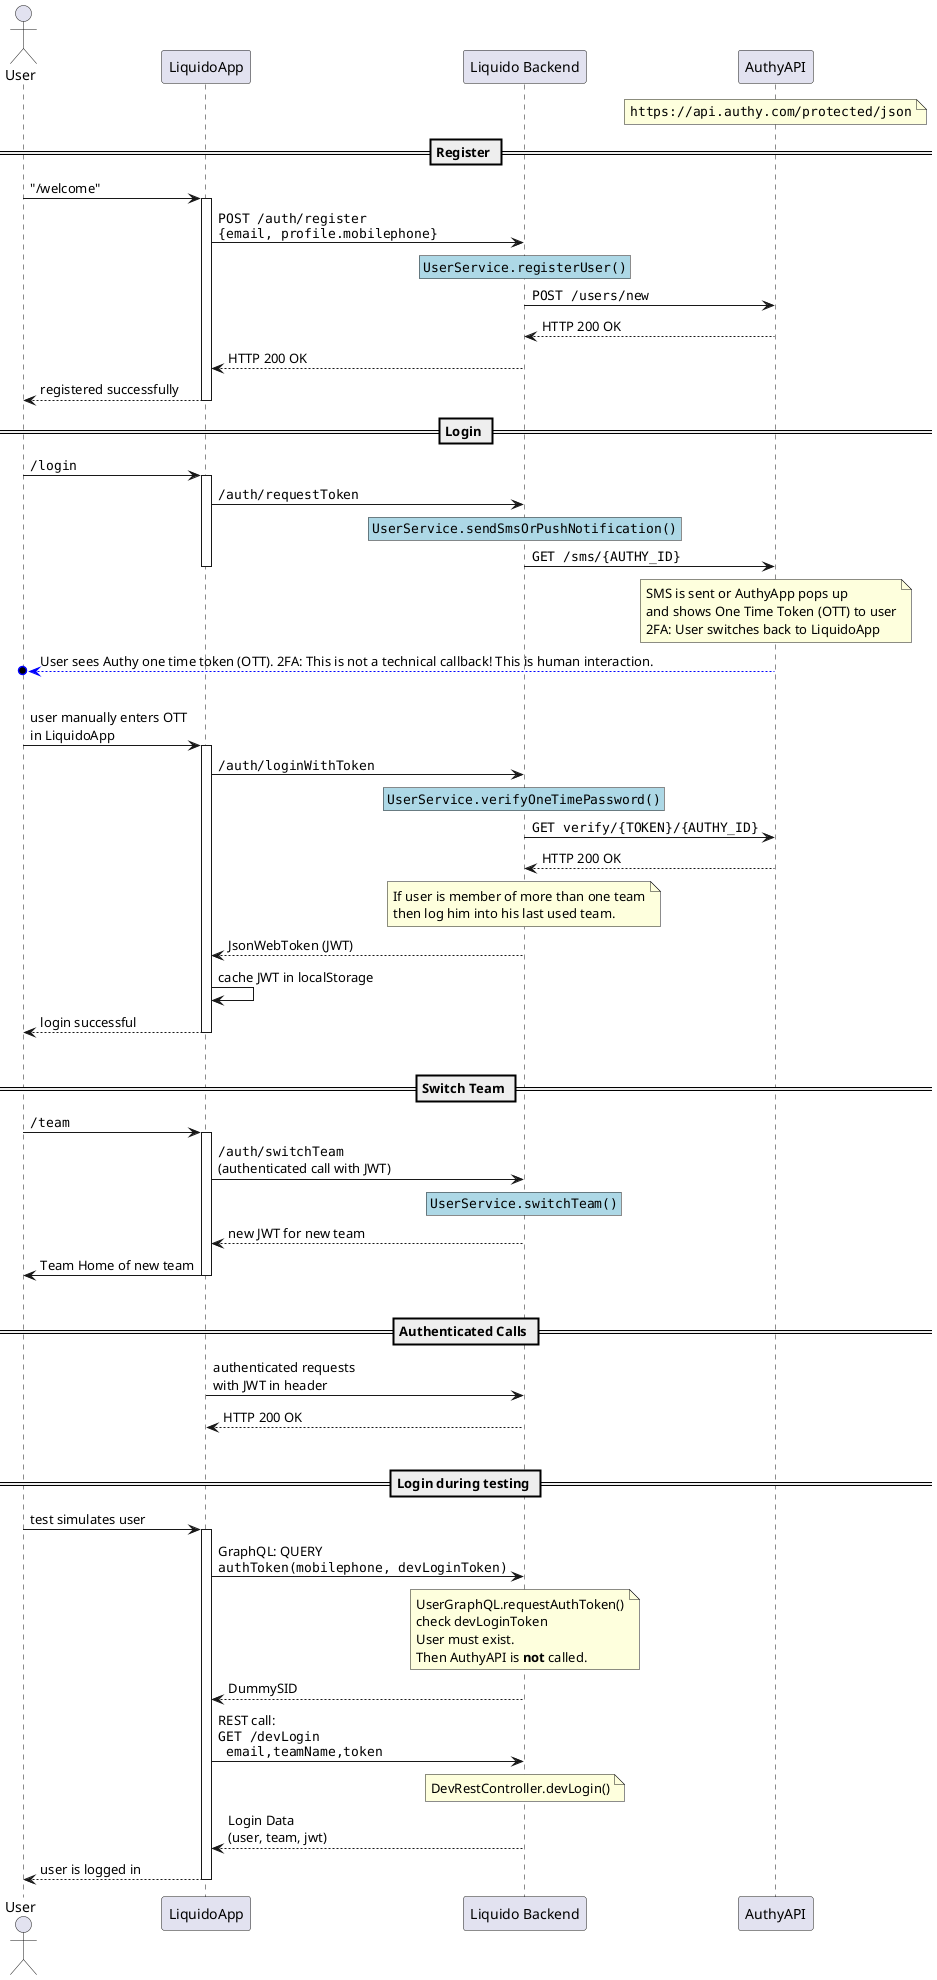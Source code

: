 @startuml

actor User
participant LiquidoApp
participant "Liquido Backend" as BE
participant AuthyAPI

note over AuthyAPI: ""https://api.authy.com/protected/json""

== Register ==

User -> LiquidoApp: "/welcome"
activate LiquidoApp
LiquidoApp -> BE: ""POST /auth/register""\n""{email, profile.mobilephone}""
rnote over BE #lightblue: ""UserService.registerUser()""
BE -> AuthyAPI: ""POST /users/new""
AuthyAPI --> BE: HTTP 200 OK
BE --> LiquidoApp: HTTP 200 OK
LiquidoApp --> User: registered successfully
deactivate LiquidoApp

== Login ==

User -> LiquidoApp: ""/login""
activate LiquidoApp
LiquidoApp -> BE: ""/auth/requestToken""
rnote over BE #lightblue: ""UserService.sendSmsOrPushNotification()""
BE -> AuthyAPI: ""GET /sms/{AUTHY_ID}""
deactivate LiquidoApp

note over AuthyAPI: SMS is sent or AuthyApp pops up\nand shows One Time Token (OTT) to user\n2FA: User switches back to LiquidoApp
AuthyAPI -[#blue]->o User: User sees Authy one time token (OTT). 2FA: This is not a technical callback! This is human interaction.

|||

User -> LiquidoApp: user manually enters OTT\nin LiquidoApp
activate LiquidoApp
LiquidoApp -> BE: ""/auth/loginWithToken""
rnote over BE #lightblue: ""UserService.verifyOneTimePassword()""
BE -> AuthyAPI: ""GET verify/{TOKEN}/{AUTHY_ID}""
AuthyAPI --> BE: HTTP 200 OK
note over BE: If user is member of more than one team\nthen log him into his last used team.
BE --> LiquidoApp: JsonWebToken (JWT)
LiquidoApp -> LiquidoApp: cache JWT in localStorage
LiquidoApp --> User: login successful
deactivate LiquidoApp

|||
== Switch Team ==

User -> LiquidoApp: ""/team""
activate LiquidoApp
LiquidoApp -> BE: ""/auth/switchTeam""\n(authenticated call with JWT)
rnote over BE #lightblue: ""UserService.switchTeam()""
' should I require authentication via authy here again?
BE --> LiquidoApp: new JWT for new team
LiquidoApp -> User: Team Home of new team
deactivate LiquidoApp

|||
== Authenticated Calls ==

LiquidoApp -> BE: authenticated requests\nwith JWT in header
BE --> LiquidoApp: HTTP 200 OK

|||
== Login during testing ==

User -> LiquidoApp: test simulates user
activate LiquidoApp
LiquidoApp -> BE: GraphQL: QUERY\n""authToken(mobilephone, devLoginToken)""
note over BE: UserGraphQL.requestAuthToken()\ncheck devLoginToken\nUser must exist.\nThen AuthyAPI is **not** called.
BE --> LiquidoApp: DummySID

LiquidoApp -> BE: REST call:\n""GET /devLogin""\n"" email,teamName,token""
note over BE: DevRestController.devLogin()
BE --> LiquidoApp: Login Data\n(user, team, jwt)
LiquidoApp --> User: user is logged in
deactivate LiquidoApp

@enduml